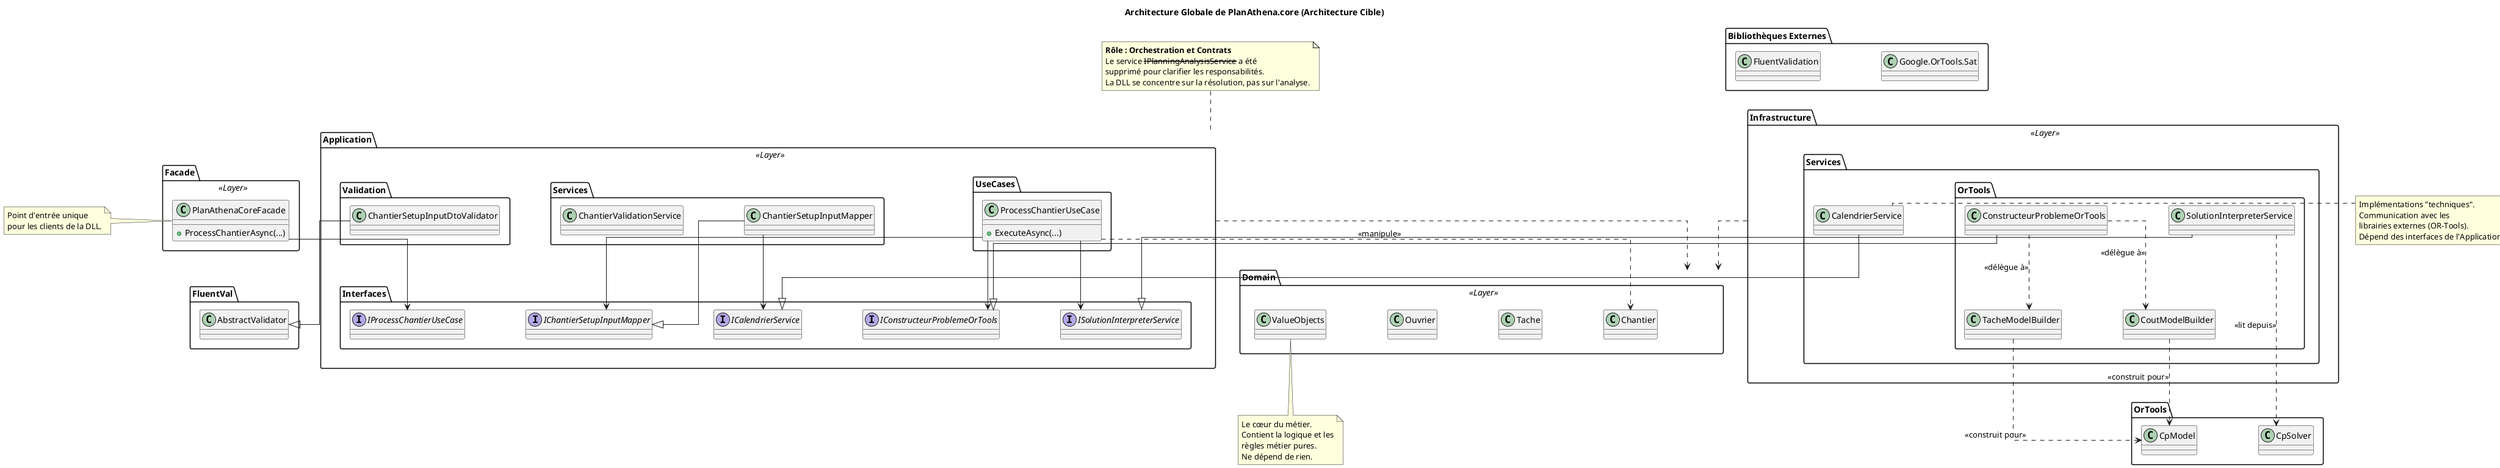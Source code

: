 @startuml
' --- Configuration ---
skinparam componentStyle uml2
skinparam linetype ortho
skinparam ranksep 80
skinparam nodesep 100
title Architecture Globale de PlanAthena.core (Architecture Cible)
package "Facade" <<Layer>> {
class PlanAthenaCoreFacade {
+ ProcessChantierAsync(...)
}
}
note left: Point d'entrée unique\npour les clients de la DLL.
package "Application" <<Layer>> {
package "UseCases" {
class ProcessChantierUseCase {
+ ExecuteAsync(...)
}
}

package "Interfaces" {
    interface IProcessChantierUseCase
    interface IChantierSetupInputMapper
    interface IConstructeurProblemeOrTools
    interface ISolutionInterpreterService
    interface ICalendrierService    
}

package "Services" {
    class ChantierSetupInputMapper
    class ChantierValidationService
}

package "Validation" {
    class ChantierSetupInputDtoValidator
}
}
note top of Application
<b>Rôle : Orchestration et Contrats</b>
Le service <strike>IPlanningAnalysisService</strike> a été
supprimé pour clarifier les responsabilités.
La DLL se concentre sur la résolution, pas sur l'analyse.
end note
package "Domain" <<Layer>> {
class Chantier
class Tache
class Ouvrier
class "ValueObjects" as VOs
}
note bottom: Le cœur du métier.\nContient la logique et les\nrègles métier pures.\nNe dépend de rien.
package "Infrastructure" <<Layer>> {
package "Services.OrTools" {
class ConstructeurProblemeOrTools
class TacheModelBuilder
class CoutModelBuilder
class SolutionInterpreterService
}
package "Services" {
class CalendrierService
}
}
note right: Implémentations "techniques".\nCommunication avec les\nlibrairies externes (OR-Tools).\nDépend des interfaces de l'Application.
package "Bibliothèques Externes" {
class "Google.OrTools.Sat" as OrTools
class "FluentValidation" as FluentVal
}
' --- Dépendances ---
PlanAthenaCoreFacade --> IProcessChantierUseCase
ProcessChantierUseCase --> IChantierSetupInputMapper
ProcessChantierUseCase --> IConstructeurProblemeOrTools
ProcessChantierUseCase --> ISolutionInterpreterService
ProcessChantierUseCase ..> Chantier : "<<manipule>>"
ChantierSetupInputMapper --|> IChantierSetupInputMapper
ChantierSetupInputMapper --> ICalendrierService
ChantierSetupInputDtoValidator --|> FluentVal.AbstractValidator
ConstructeurProblemeOrTools --|> IConstructeurProblemeOrTools
ConstructeurProblemeOrTools ..> TacheModelBuilder : "<<délègue à>>"
ConstructeurProblemeOrTools ..> CoutModelBuilder : "<<délègue à>>"
TacheModelBuilder ..> OrTools.CpModel : "<<construit pour>>"
CoutModelBuilder ..> OrTools.CpModel : "<<construit pour>>"
SolutionInterpreterService --|> ISolutionInterpreterService
SolutionInterpreterService ..> OrTools.CpSolver : "<<lit depuis>>"
CalendrierService --|> ICalendrierService
' Toutes les couches peuvent dépendre du Domaine
Application ..> Domain
Infrastructure ..> Domain
@enduml